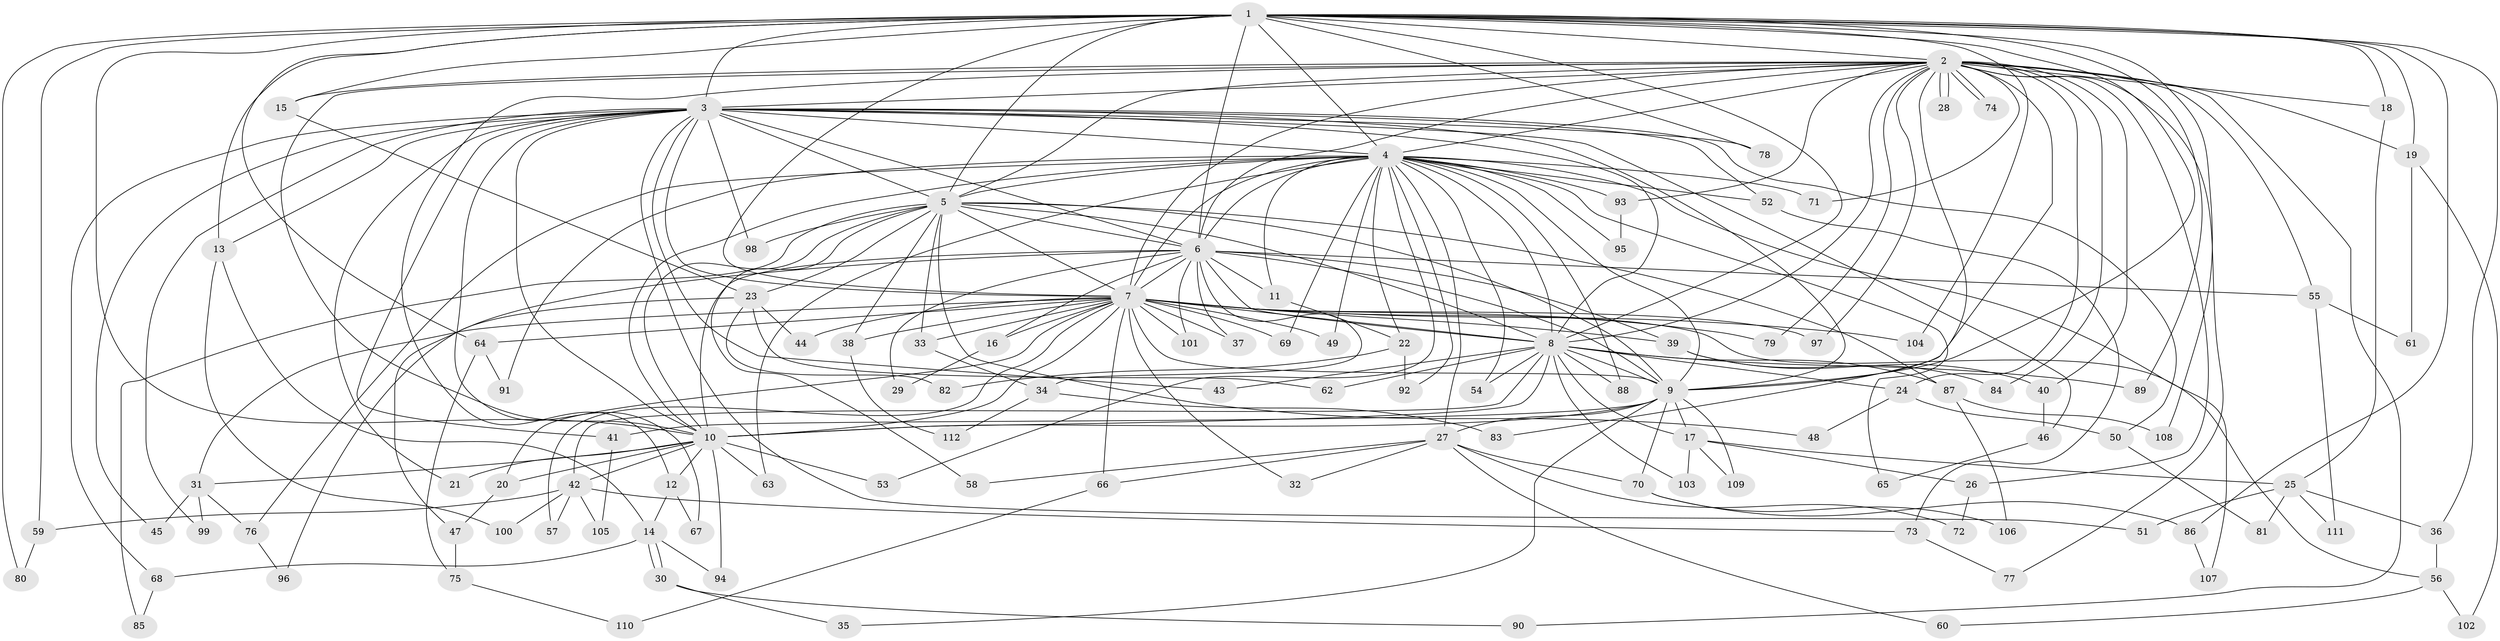 // Generated by graph-tools (version 1.1) at 2025/34/03/09/25 02:34:43]
// undirected, 112 vertices, 249 edges
graph export_dot {
graph [start="1"]
  node [color=gray90,style=filled];
  1;
  2;
  3;
  4;
  5;
  6;
  7;
  8;
  9;
  10;
  11;
  12;
  13;
  14;
  15;
  16;
  17;
  18;
  19;
  20;
  21;
  22;
  23;
  24;
  25;
  26;
  27;
  28;
  29;
  30;
  31;
  32;
  33;
  34;
  35;
  36;
  37;
  38;
  39;
  40;
  41;
  42;
  43;
  44;
  45;
  46;
  47;
  48;
  49;
  50;
  51;
  52;
  53;
  54;
  55;
  56;
  57;
  58;
  59;
  60;
  61;
  62;
  63;
  64;
  65;
  66;
  67;
  68;
  69;
  70;
  71;
  72;
  73;
  74;
  75;
  76;
  77;
  78;
  79;
  80;
  81;
  82;
  83;
  84;
  85;
  86;
  87;
  88;
  89;
  90;
  91;
  92;
  93;
  94;
  95;
  96;
  97;
  98;
  99;
  100;
  101;
  102;
  103;
  104;
  105;
  106;
  107;
  108;
  109;
  110;
  111;
  112;
  1 -- 2;
  1 -- 3;
  1 -- 4;
  1 -- 5;
  1 -- 6;
  1 -- 7;
  1 -- 8;
  1 -- 9;
  1 -- 10;
  1 -- 13;
  1 -- 15;
  1 -- 18;
  1 -- 19;
  1 -- 36;
  1 -- 59;
  1 -- 64;
  1 -- 78;
  1 -- 80;
  1 -- 86;
  1 -- 89;
  1 -- 104;
  1 -- 108;
  2 -- 3;
  2 -- 4;
  2 -- 5;
  2 -- 6;
  2 -- 7;
  2 -- 8;
  2 -- 9;
  2 -- 10;
  2 -- 12;
  2 -- 15;
  2 -- 18;
  2 -- 19;
  2 -- 24;
  2 -- 26;
  2 -- 28;
  2 -- 28;
  2 -- 40;
  2 -- 55;
  2 -- 71;
  2 -- 74;
  2 -- 74;
  2 -- 77;
  2 -- 79;
  2 -- 83;
  2 -- 84;
  2 -- 90;
  2 -- 93;
  2 -- 97;
  3 -- 4;
  3 -- 5;
  3 -- 6;
  3 -- 7;
  3 -- 8;
  3 -- 9;
  3 -- 10;
  3 -- 13;
  3 -- 21;
  3 -- 41;
  3 -- 43;
  3 -- 45;
  3 -- 46;
  3 -- 50;
  3 -- 51;
  3 -- 52;
  3 -- 67;
  3 -- 68;
  3 -- 78;
  3 -- 98;
  3 -- 99;
  4 -- 5;
  4 -- 6;
  4 -- 7;
  4 -- 8;
  4 -- 9;
  4 -- 10;
  4 -- 11;
  4 -- 22;
  4 -- 27;
  4 -- 49;
  4 -- 52;
  4 -- 53;
  4 -- 54;
  4 -- 63;
  4 -- 65;
  4 -- 69;
  4 -- 71;
  4 -- 76;
  4 -- 88;
  4 -- 91;
  4 -- 92;
  4 -- 93;
  4 -- 95;
  4 -- 107;
  5 -- 6;
  5 -- 7;
  5 -- 8;
  5 -- 9;
  5 -- 10;
  5 -- 23;
  5 -- 33;
  5 -- 38;
  5 -- 48;
  5 -- 58;
  5 -- 85;
  5 -- 87;
  5 -- 98;
  6 -- 7;
  6 -- 8;
  6 -- 9;
  6 -- 10;
  6 -- 11;
  6 -- 16;
  6 -- 29;
  6 -- 34;
  6 -- 37;
  6 -- 39;
  6 -- 47;
  6 -- 55;
  6 -- 101;
  7 -- 8;
  7 -- 9;
  7 -- 10;
  7 -- 16;
  7 -- 20;
  7 -- 31;
  7 -- 32;
  7 -- 33;
  7 -- 37;
  7 -- 38;
  7 -- 39;
  7 -- 44;
  7 -- 49;
  7 -- 56;
  7 -- 57;
  7 -- 64;
  7 -- 66;
  7 -- 69;
  7 -- 79;
  7 -- 97;
  7 -- 101;
  7 -- 104;
  8 -- 9;
  8 -- 10;
  8 -- 17;
  8 -- 24;
  8 -- 42;
  8 -- 43;
  8 -- 54;
  8 -- 62;
  8 -- 87;
  8 -- 88;
  8 -- 89;
  8 -- 103;
  9 -- 10;
  9 -- 17;
  9 -- 27;
  9 -- 35;
  9 -- 41;
  9 -- 70;
  9 -- 109;
  10 -- 12;
  10 -- 20;
  10 -- 21;
  10 -- 31;
  10 -- 42;
  10 -- 53;
  10 -- 63;
  10 -- 94;
  11 -- 22;
  12 -- 14;
  12 -- 67;
  13 -- 14;
  13 -- 100;
  14 -- 30;
  14 -- 30;
  14 -- 68;
  14 -- 94;
  15 -- 23;
  16 -- 29;
  17 -- 25;
  17 -- 26;
  17 -- 103;
  17 -- 109;
  18 -- 25;
  19 -- 61;
  19 -- 102;
  20 -- 47;
  22 -- 82;
  22 -- 92;
  23 -- 44;
  23 -- 62;
  23 -- 82;
  23 -- 96;
  24 -- 48;
  24 -- 50;
  25 -- 36;
  25 -- 51;
  25 -- 81;
  25 -- 111;
  26 -- 72;
  27 -- 32;
  27 -- 58;
  27 -- 60;
  27 -- 66;
  27 -- 70;
  27 -- 72;
  30 -- 35;
  30 -- 90;
  31 -- 45;
  31 -- 76;
  31 -- 99;
  33 -- 34;
  34 -- 83;
  34 -- 112;
  36 -- 56;
  38 -- 112;
  39 -- 40;
  39 -- 84;
  40 -- 46;
  41 -- 105;
  42 -- 57;
  42 -- 59;
  42 -- 73;
  42 -- 100;
  42 -- 105;
  46 -- 65;
  47 -- 75;
  50 -- 81;
  52 -- 73;
  55 -- 61;
  55 -- 111;
  56 -- 60;
  56 -- 102;
  59 -- 80;
  64 -- 75;
  64 -- 91;
  66 -- 110;
  68 -- 85;
  70 -- 86;
  70 -- 106;
  73 -- 77;
  75 -- 110;
  76 -- 96;
  86 -- 107;
  87 -- 106;
  87 -- 108;
  93 -- 95;
}
